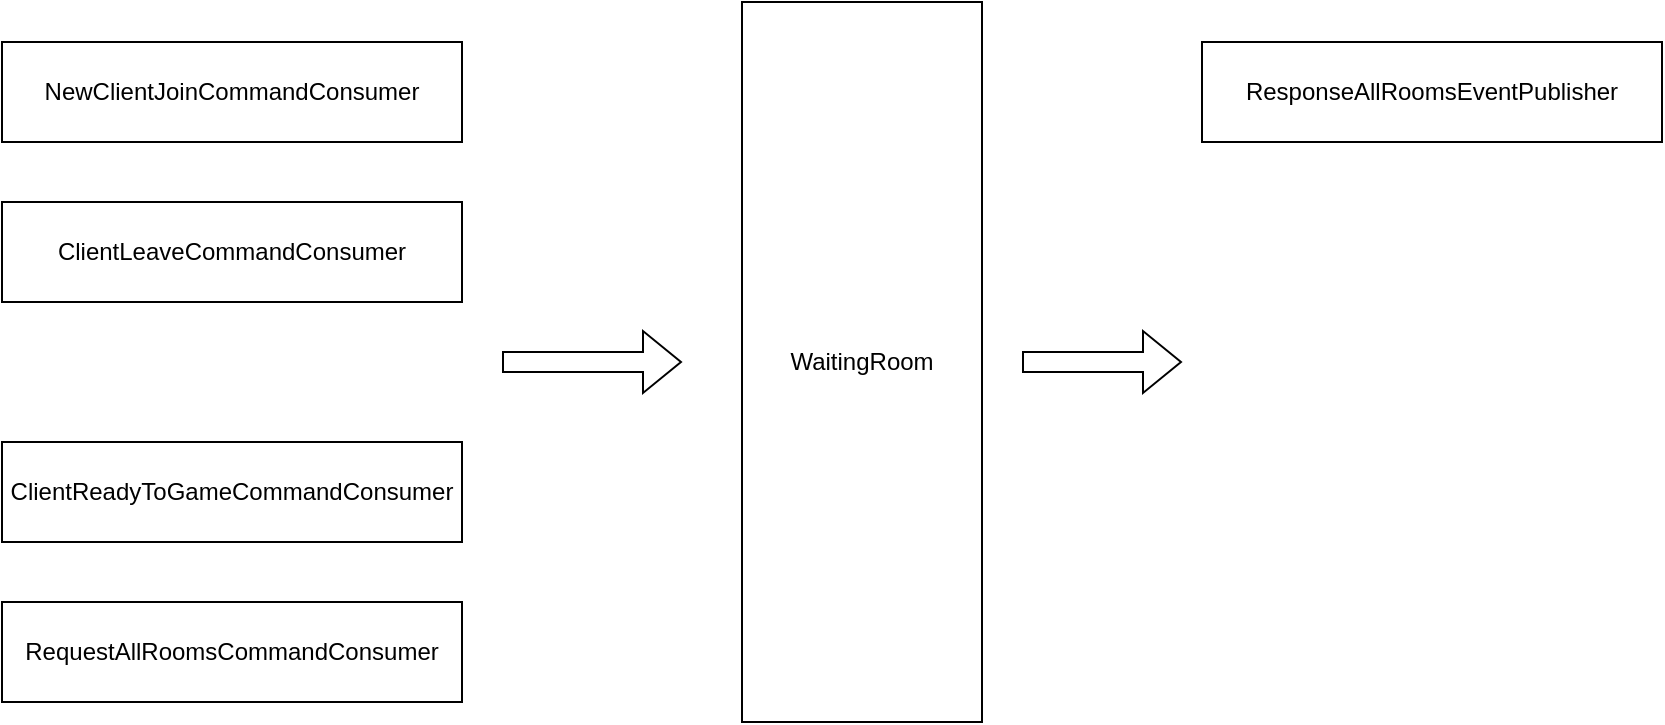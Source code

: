 <mxfile version="20.1.1" type="device"><diagram id="see4o5BTIJWHOWqgMcy1" name="MatchMake_Arch"><mxGraphModel dx="1851" dy="989" grid="1" gridSize="10" guides="1" tooltips="1" connect="1" arrows="1" fold="1" page="1" pageScale="1" pageWidth="1169" pageHeight="827" math="0" shadow="0"><root><mxCell id="0"/><mxCell id="1" parent="0"/><mxCell id="nYIHaxAL_YJss_obloFM-1" value="NewClientJoinCommandConsumer" style="rounded=0;whiteSpace=wrap;html=1;" vertex="1" parent="1"><mxGeometry x="40" y="40" width="230" height="50" as="geometry"/></mxCell><mxCell id="nYIHaxAL_YJss_obloFM-2" value="ClientLeaveCommandConsumer" style="rounded=0;whiteSpace=wrap;html=1;" vertex="1" parent="1"><mxGeometry x="40" y="120" width="230" height="50" as="geometry"/></mxCell><mxCell id="nYIHaxAL_YJss_obloFM-3" value="WaitingRoom" style="whiteSpace=wrap;html=1;" vertex="1" parent="1"><mxGeometry x="410" y="20" width="120" height="360" as="geometry"/></mxCell><mxCell id="nYIHaxAL_YJss_obloFM-4" value="ClientReadyToGameCommandConsumer" style="rounded=0;whiteSpace=wrap;html=1;" vertex="1" parent="1"><mxGeometry x="40" y="240" width="230" height="50" as="geometry"/></mxCell><mxCell id="nYIHaxAL_YJss_obloFM-5" value="ResponseAllRoomsEventPublisher" style="rounded=0;whiteSpace=wrap;html=1;" vertex="1" parent="1"><mxGeometry x="640" y="40" width="230" height="50" as="geometry"/></mxCell><mxCell id="nYIHaxAL_YJss_obloFM-6" value="RequestAllRoomsCommandConsumer" style="rounded=0;whiteSpace=wrap;html=1;" vertex="1" parent="1"><mxGeometry x="40" y="320" width="230" height="50" as="geometry"/></mxCell><mxCell id="nYIHaxAL_YJss_obloFM-7" value="" style="shape=flexArrow;endArrow=classic;html=1;rounded=0;" edge="1" parent="1"><mxGeometry width="50" height="50" relative="1" as="geometry"><mxPoint x="290" y="200" as="sourcePoint"/><mxPoint x="380" y="200" as="targetPoint"/></mxGeometry></mxCell><mxCell id="nYIHaxAL_YJss_obloFM-8" value="" style="shape=flexArrow;endArrow=classic;html=1;rounded=0;" edge="1" parent="1"><mxGeometry width="50" height="50" relative="1" as="geometry"><mxPoint x="550" y="200" as="sourcePoint"/><mxPoint x="630" y="200" as="targetPoint"/></mxGeometry></mxCell></root></mxGraphModel></diagram></mxfile>
